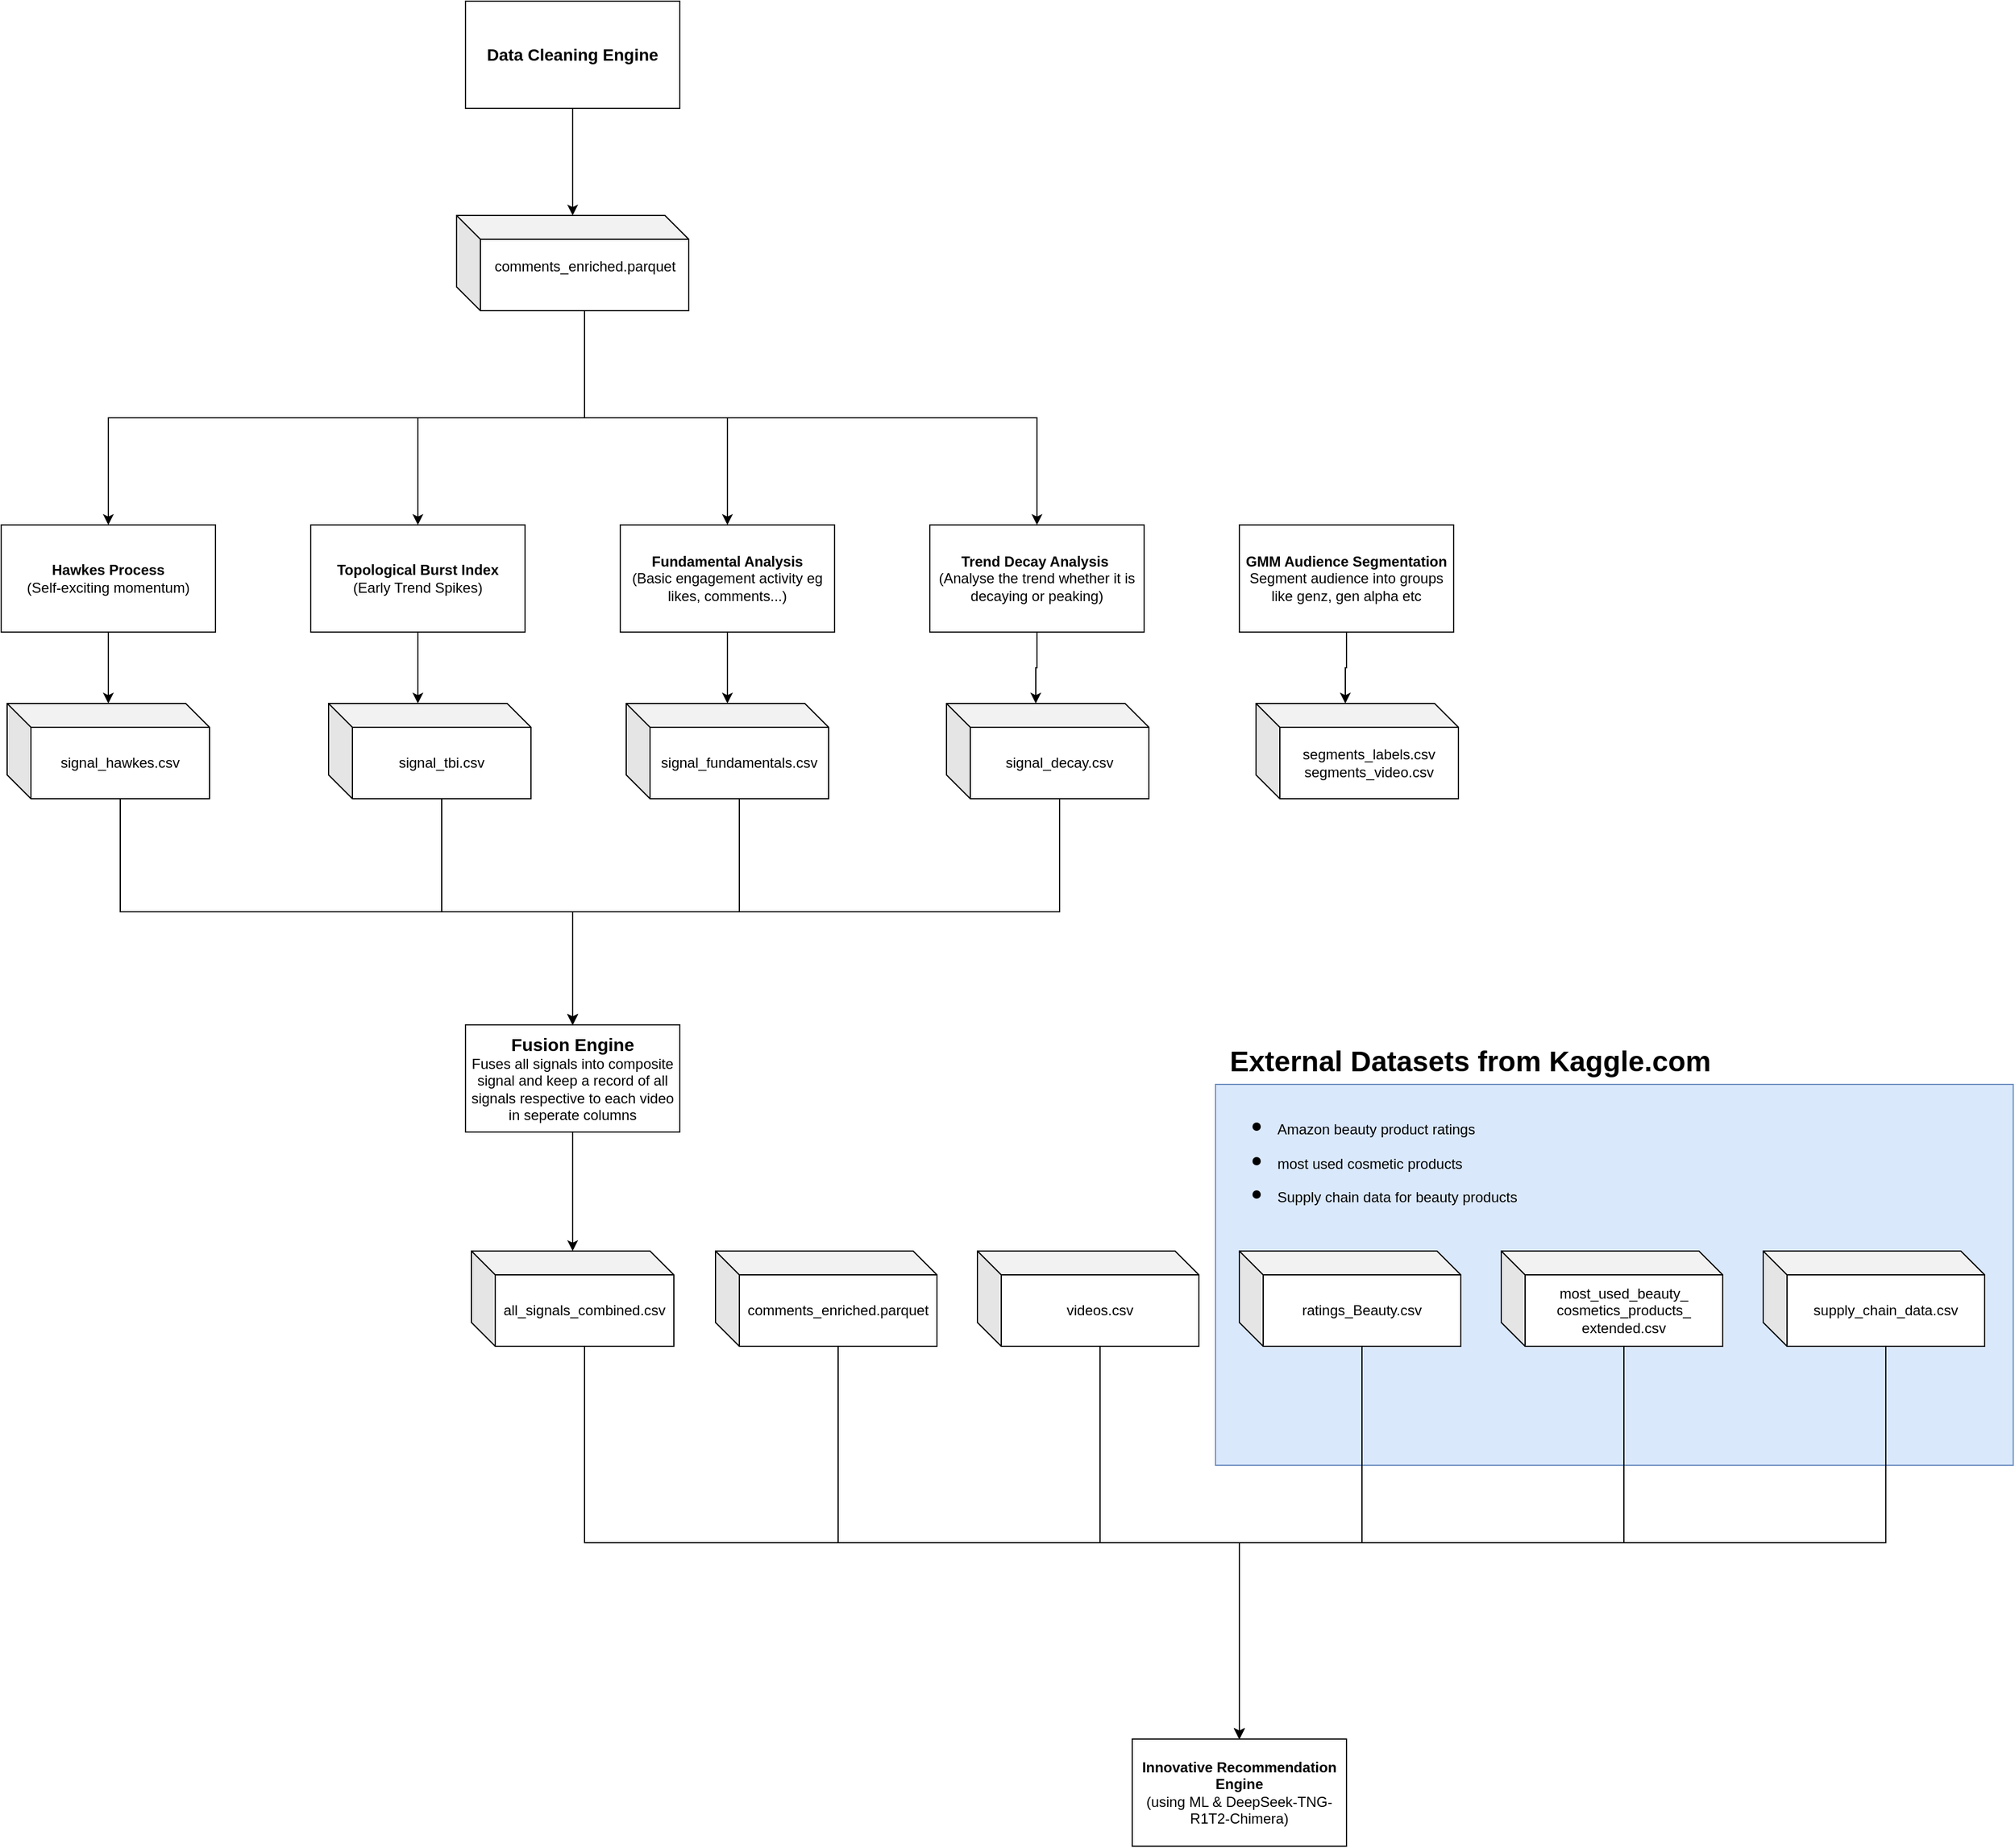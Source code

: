 <mxfile version="27.0.9">
  <diagram name="Page-1" id="03hMrqEJjlG7OzMdOutb">
    <mxGraphModel dx="1042" dy="1726" grid="1" gridSize="10" guides="1" tooltips="1" connect="1" arrows="1" fold="1" page="1" pageScale="1" pageWidth="850" pageHeight="1100" math="0" shadow="0">
      <root>
        <mxCell id="0" />
        <mxCell id="1" parent="0" />
        <mxCell id="BWgrJUF__oVrt8Hceq7Q-52" value="" style="rounded=0;whiteSpace=wrap;html=1;fontSize=8;fillColor=#dae8fc;strokeColor=#6c8ebf;" parent="1" vertex="1">
          <mxGeometry x="1090" y="710" width="670" height="320" as="geometry" />
        </mxCell>
        <mxCell id="BWgrJUF__oVrt8Hceq7Q-12" style="edgeStyle=orthogonalEdgeStyle;rounded=0;orthogonalLoop=1;jettySize=auto;html=1;exitX=0.5;exitY=1;exitDx=0;exitDy=0;" parent="1" source="BWgrJUF__oVrt8Hceq7Q-1" target="BWgrJUF__oVrt8Hceq7Q-8" edge="1">
          <mxGeometry relative="1" as="geometry" />
        </mxCell>
        <mxCell id="BWgrJUF__oVrt8Hceq7Q-1" value="&lt;b&gt;Hawkes Process&lt;/b&gt;&lt;div&gt;(Self-exciting momentum)&lt;/div&gt;" style="rounded=0;whiteSpace=wrap;html=1;" parent="1" vertex="1">
          <mxGeometry x="70" y="240" width="180" height="90" as="geometry" />
        </mxCell>
        <mxCell id="BWgrJUF__oVrt8Hceq7Q-2" value="&lt;div&gt;&lt;b&gt;Topological Burst Index&lt;/b&gt;&lt;/div&gt;&lt;div&gt;(Early Trend Spikes)&lt;/div&gt;" style="rounded=0;whiteSpace=wrap;html=1;" parent="1" vertex="1">
          <mxGeometry x="330" y="240" width="180" height="90" as="geometry" />
        </mxCell>
        <mxCell id="BWgrJUF__oVrt8Hceq7Q-14" style="edgeStyle=orthogonalEdgeStyle;rounded=0;orthogonalLoop=1;jettySize=auto;html=1;exitX=0.5;exitY=1;exitDx=0;exitDy=0;" parent="1" source="BWgrJUF__oVrt8Hceq7Q-3" target="BWgrJUF__oVrt8Hceq7Q-10" edge="1">
          <mxGeometry relative="1" as="geometry" />
        </mxCell>
        <mxCell id="BWgrJUF__oVrt8Hceq7Q-3" value="&lt;div&gt;&lt;span style=&quot;background-color: transparent; color: light-dark(rgb(0, 0, 0), rgb(255, 255, 255));&quot;&gt;&lt;b&gt;Fundamental Analysis&lt;/b&gt;&lt;/span&gt;&lt;/div&gt;&lt;div&gt;&lt;span style=&quot;background-color: transparent; color: light-dark(rgb(0, 0, 0), rgb(255, 255, 255));&quot;&gt;(Basic engagement activity eg likes, comments...)&lt;/span&gt;&lt;/div&gt;" style="rounded=0;whiteSpace=wrap;html=1;" parent="1" vertex="1">
          <mxGeometry x="590" y="240" width="180" height="90" as="geometry" />
        </mxCell>
        <mxCell id="BWgrJUF__oVrt8Hceq7Q-5" value="&lt;div&gt;&lt;b&gt;Innovative Recommendation Engine&lt;/b&gt;&lt;/div&gt;&lt;div&gt;(using ML &amp;amp;&amp;nbsp;&lt;span style=&quot;background-color: transparent; color: light-dark(rgb(0, 0, 0), rgb(255, 255, 255));&quot;&gt;DeepSeek-TNG-R1T2-Chimera)&lt;/span&gt;&lt;/div&gt;" style="rounded=0;whiteSpace=wrap;html=1;" parent="1" vertex="1">
          <mxGeometry x="1020" y="1260" width="180" height="90" as="geometry" />
        </mxCell>
        <mxCell id="BWgrJUF__oVrt8Hceq7Q-6" value="&lt;div&gt;&lt;span style=&quot;background-color: transparent; color: light-dark(rgb(0, 0, 0), rgb(255, 255, 255));&quot;&gt;&lt;b&gt;Trend Decay Analysis&amp;nbsp;&lt;/b&gt;&lt;/span&gt;&lt;/div&gt;&lt;div&gt;&lt;span style=&quot;background-color: transparent; color: light-dark(rgb(0, 0, 0), rgb(255, 255, 255));&quot;&gt;(Analyse the trend whether it is decaying or peaking)&lt;/span&gt;&lt;/div&gt;" style="rounded=0;whiteSpace=wrap;html=1;" parent="1" vertex="1">
          <mxGeometry x="850" y="240" width="180" height="90" as="geometry" />
        </mxCell>
        <mxCell id="BWgrJUF__oVrt8Hceq7Q-21" style="edgeStyle=orthogonalEdgeStyle;rounded=0;orthogonalLoop=1;jettySize=auto;html=1;exitX=0;exitY=0;exitDx=95;exitDy=80;exitPerimeter=0;" parent="1" source="BWgrJUF__oVrt8Hceq7Q-8" target="BWgrJUF__oVrt8Hceq7Q-20" edge="1">
          <mxGeometry relative="1" as="geometry" />
        </mxCell>
        <mxCell id="BWgrJUF__oVrt8Hceq7Q-8" value="signal_hawkes.csv" style="shape=cube;whiteSpace=wrap;html=1;boundedLbl=1;backgroundOutline=1;darkOpacity=0.05;darkOpacity2=0.1;" parent="1" vertex="1">
          <mxGeometry x="75" y="390" width="170" height="80" as="geometry" />
        </mxCell>
        <mxCell id="BWgrJUF__oVrt8Hceq7Q-22" style="edgeStyle=orthogonalEdgeStyle;rounded=0;orthogonalLoop=1;jettySize=auto;html=1;exitX=0;exitY=0;exitDx=95;exitDy=80;exitPerimeter=0;entryX=0.5;entryY=0;entryDx=0;entryDy=0;" parent="1" source="BWgrJUF__oVrt8Hceq7Q-9" target="BWgrJUF__oVrt8Hceq7Q-20" edge="1">
          <mxGeometry relative="1" as="geometry" />
        </mxCell>
        <mxCell id="BWgrJUF__oVrt8Hceq7Q-9" value="signal_tbi.csv" style="shape=cube;whiteSpace=wrap;html=1;boundedLbl=1;backgroundOutline=1;darkOpacity=0.05;darkOpacity2=0.1;" parent="1" vertex="1">
          <mxGeometry x="345" y="390" width="170" height="80" as="geometry" />
        </mxCell>
        <mxCell id="BWgrJUF__oVrt8Hceq7Q-23" style="edgeStyle=orthogonalEdgeStyle;rounded=0;orthogonalLoop=1;jettySize=auto;html=1;exitX=0;exitY=0;exitDx=95;exitDy=80;exitPerimeter=0;" parent="1" source="BWgrJUF__oVrt8Hceq7Q-10" target="BWgrJUF__oVrt8Hceq7Q-20" edge="1">
          <mxGeometry relative="1" as="geometry" />
        </mxCell>
        <mxCell id="BWgrJUF__oVrt8Hceq7Q-10" value="signal_fundamentals.csv" style="shape=cube;whiteSpace=wrap;html=1;boundedLbl=1;backgroundOutline=1;darkOpacity=0.05;darkOpacity2=0.1;" parent="1" vertex="1">
          <mxGeometry x="595" y="390" width="170" height="80" as="geometry" />
        </mxCell>
        <mxCell id="BWgrJUF__oVrt8Hceq7Q-24" style="edgeStyle=orthogonalEdgeStyle;rounded=0;orthogonalLoop=1;jettySize=auto;html=1;exitX=0;exitY=0;exitDx=95;exitDy=80;exitPerimeter=0;entryX=0.5;entryY=0;entryDx=0;entryDy=0;" parent="1" source="BWgrJUF__oVrt8Hceq7Q-11" target="BWgrJUF__oVrt8Hceq7Q-20" edge="1">
          <mxGeometry relative="1" as="geometry" />
        </mxCell>
        <mxCell id="BWgrJUF__oVrt8Hceq7Q-11" value="signal_decay.csv" style="shape=cube;whiteSpace=wrap;html=1;boundedLbl=1;backgroundOutline=1;darkOpacity=0.05;darkOpacity2=0.1;" parent="1" vertex="1">
          <mxGeometry x="864" y="390" width="170" height="80" as="geometry" />
        </mxCell>
        <mxCell id="BWgrJUF__oVrt8Hceq7Q-13" style="edgeStyle=orthogonalEdgeStyle;rounded=0;orthogonalLoop=1;jettySize=auto;html=1;exitX=0.5;exitY=1;exitDx=0;exitDy=0;entryX=0;entryY=0;entryDx=75;entryDy=0;entryPerimeter=0;" parent="1" source="BWgrJUF__oVrt8Hceq7Q-2" target="BWgrJUF__oVrt8Hceq7Q-9" edge="1">
          <mxGeometry relative="1" as="geometry" />
        </mxCell>
        <mxCell id="BWgrJUF__oVrt8Hceq7Q-16" style="edgeStyle=orthogonalEdgeStyle;rounded=0;orthogonalLoop=1;jettySize=auto;html=1;exitX=0.5;exitY=1;exitDx=0;exitDy=0;entryX=0;entryY=0;entryDx=75;entryDy=0;entryPerimeter=0;" parent="1" source="BWgrJUF__oVrt8Hceq7Q-6" target="BWgrJUF__oVrt8Hceq7Q-11" edge="1">
          <mxGeometry relative="1" as="geometry" />
        </mxCell>
        <mxCell id="BWgrJUF__oVrt8Hceq7Q-17" value="&lt;div&gt;&lt;b&gt;GMM Audience Segmentation&lt;/b&gt;&lt;/div&gt;&lt;div&gt;&lt;span style=&quot;background-color: transparent; color: light-dark(rgb(0, 0, 0), rgb(255, 255, 255));&quot;&gt;Segment audience into groups like genz, gen alpha etc&lt;/span&gt;&lt;/div&gt;" style="rounded=0;whiteSpace=wrap;html=1;" parent="1" vertex="1">
          <mxGeometry x="1110" y="240" width="180" height="90" as="geometry" />
        </mxCell>
        <mxCell id="BWgrJUF__oVrt8Hceq7Q-18" value="&lt;div&gt;segments_labels.csv&lt;/div&gt;&lt;div&gt;segments_video.csv&lt;/div&gt;" style="shape=cube;whiteSpace=wrap;html=1;boundedLbl=1;backgroundOutline=1;darkOpacity=0.05;darkOpacity2=0.1;" parent="1" vertex="1">
          <mxGeometry x="1124" y="390" width="170" height="80" as="geometry" />
        </mxCell>
        <mxCell id="BWgrJUF__oVrt8Hceq7Q-19" style="edgeStyle=orthogonalEdgeStyle;rounded=0;orthogonalLoop=1;jettySize=auto;html=1;exitX=0.5;exitY=1;exitDx=0;exitDy=0;entryX=0;entryY=0;entryDx=75;entryDy=0;entryPerimeter=0;" parent="1" source="BWgrJUF__oVrt8Hceq7Q-17" target="BWgrJUF__oVrt8Hceq7Q-18" edge="1">
          <mxGeometry relative="1" as="geometry" />
        </mxCell>
        <mxCell id="BWgrJUF__oVrt8Hceq7Q-26" style="edgeStyle=orthogonalEdgeStyle;rounded=0;orthogonalLoop=1;jettySize=auto;html=1;exitX=0.5;exitY=1;exitDx=0;exitDy=0;" parent="1" source="BWgrJUF__oVrt8Hceq7Q-20" target="BWgrJUF__oVrt8Hceq7Q-25" edge="1">
          <mxGeometry relative="1" as="geometry" />
        </mxCell>
        <mxCell id="BWgrJUF__oVrt8Hceq7Q-20" value="&lt;div&gt;&lt;b&gt;&lt;font style=&quot;font-size: 15px;&quot;&gt;Fusion Engine&lt;/font&gt;&lt;/b&gt;&lt;/div&gt;&lt;div&gt;Fuses all signals into composite signal and keep a record of all signals respective to each video in seperate columns&lt;/div&gt;" style="rounded=0;whiteSpace=wrap;html=1;" parent="1" vertex="1">
          <mxGeometry x="460" y="660" width="180" height="90" as="geometry" />
        </mxCell>
        <mxCell id="BWgrJUF__oVrt8Hceq7Q-41" style="edgeStyle=orthogonalEdgeStyle;rounded=0;orthogonalLoop=1;jettySize=auto;html=1;exitX=0;exitY=0;exitDx=95;exitDy=80;exitPerimeter=0;entryX=0.5;entryY=0;entryDx=0;entryDy=0;" parent="1" source="BWgrJUF__oVrt8Hceq7Q-25" target="BWgrJUF__oVrt8Hceq7Q-5" edge="1">
          <mxGeometry relative="1" as="geometry" />
        </mxCell>
        <mxCell id="BWgrJUF__oVrt8Hceq7Q-25" value="all_signals_combined.csv" style="shape=cube;whiteSpace=wrap;html=1;boundedLbl=1;backgroundOutline=1;darkOpacity=0.05;darkOpacity2=0.1;" parent="1" vertex="1">
          <mxGeometry x="465" y="850" width="170" height="80" as="geometry" />
        </mxCell>
        <mxCell id="BWgrJUF__oVrt8Hceq7Q-31" style="edgeStyle=orthogonalEdgeStyle;rounded=0;orthogonalLoop=1;jettySize=auto;html=1;exitX=0.5;exitY=1;exitDx=0;exitDy=0;" parent="1" source="BWgrJUF__oVrt8Hceq7Q-28" target="BWgrJUF__oVrt8Hceq7Q-30" edge="1">
          <mxGeometry relative="1" as="geometry" />
        </mxCell>
        <mxCell id="BWgrJUF__oVrt8Hceq7Q-28" value="&lt;b&gt;&lt;font style=&quot;font-size: 14px;&quot;&gt;Data Cleaning Engine&lt;/font&gt;&lt;/b&gt;" style="rounded=0;whiteSpace=wrap;html=1;" parent="1" vertex="1">
          <mxGeometry x="460" y="-200" width="180" height="90" as="geometry" />
        </mxCell>
        <mxCell id="BWgrJUF__oVrt8Hceq7Q-32" style="edgeStyle=orthogonalEdgeStyle;rounded=0;orthogonalLoop=1;jettySize=auto;html=1;exitX=0;exitY=0;exitDx=107.5;exitDy=80;exitPerimeter=0;entryX=0.5;entryY=0;entryDx=0;entryDy=0;" parent="1" source="BWgrJUF__oVrt8Hceq7Q-30" target="BWgrJUF__oVrt8Hceq7Q-1" edge="1">
          <mxGeometry relative="1" as="geometry" />
        </mxCell>
        <mxCell id="BWgrJUF__oVrt8Hceq7Q-33" style="edgeStyle=orthogonalEdgeStyle;rounded=0;orthogonalLoop=1;jettySize=auto;html=1;exitX=0;exitY=0;exitDx=107.5;exitDy=80;exitPerimeter=0;entryX=0.5;entryY=0;entryDx=0;entryDy=0;" parent="1" source="BWgrJUF__oVrt8Hceq7Q-30" target="BWgrJUF__oVrt8Hceq7Q-2" edge="1">
          <mxGeometry relative="1" as="geometry" />
        </mxCell>
        <mxCell id="BWgrJUF__oVrt8Hceq7Q-34" style="edgeStyle=orthogonalEdgeStyle;rounded=0;orthogonalLoop=1;jettySize=auto;html=1;exitX=0;exitY=0;exitDx=107.5;exitDy=80;exitPerimeter=0;" parent="1" source="BWgrJUF__oVrt8Hceq7Q-30" target="BWgrJUF__oVrt8Hceq7Q-3" edge="1">
          <mxGeometry relative="1" as="geometry" />
        </mxCell>
        <mxCell id="BWgrJUF__oVrt8Hceq7Q-35" style="edgeStyle=orthogonalEdgeStyle;rounded=0;orthogonalLoop=1;jettySize=auto;html=1;exitX=0;exitY=0;exitDx=107.5;exitDy=80;exitPerimeter=0;entryX=0.5;entryY=0;entryDx=0;entryDy=0;" parent="1" source="BWgrJUF__oVrt8Hceq7Q-30" target="BWgrJUF__oVrt8Hceq7Q-6" edge="1">
          <mxGeometry relative="1" as="geometry" />
        </mxCell>
        <mxCell id="BWgrJUF__oVrt8Hceq7Q-30" value="&lt;div&gt;comments_enriched.parquet&lt;/div&gt;&lt;div&gt;&lt;br&gt;&lt;/div&gt;" style="shape=cube;whiteSpace=wrap;html=1;boundedLbl=1;backgroundOutline=1;darkOpacity=0.05;darkOpacity2=0.1;" parent="1" vertex="1">
          <mxGeometry x="452.5" y="-20" width="195" height="80" as="geometry" />
        </mxCell>
        <mxCell id="BWgrJUF__oVrt8Hceq7Q-42" style="edgeStyle=orthogonalEdgeStyle;rounded=0;orthogonalLoop=1;jettySize=auto;html=1;exitX=0;exitY=0;exitDx=103;exitDy=80;exitPerimeter=0;entryX=0.5;entryY=0;entryDx=0;entryDy=0;" parent="1" source="BWgrJUF__oVrt8Hceq7Q-39" target="BWgrJUF__oVrt8Hceq7Q-5" edge="1">
          <mxGeometry relative="1" as="geometry" />
        </mxCell>
        <mxCell id="BWgrJUF__oVrt8Hceq7Q-39" value="&lt;div&gt;comments_enriched.parquet&lt;/div&gt;" style="shape=cube;whiteSpace=wrap;html=1;boundedLbl=1;backgroundOutline=1;darkOpacity=0.05;darkOpacity2=0.1;" parent="1" vertex="1">
          <mxGeometry x="670" y="850" width="186" height="80" as="geometry" />
        </mxCell>
        <mxCell id="BWgrJUF__oVrt8Hceq7Q-43" style="edgeStyle=orthogonalEdgeStyle;rounded=0;orthogonalLoop=1;jettySize=auto;html=1;exitX=0;exitY=0;exitDx=103;exitDy=80;exitPerimeter=0;entryX=0.5;entryY=0;entryDx=0;entryDy=0;" parent="1" source="BWgrJUF__oVrt8Hceq7Q-40" target="BWgrJUF__oVrt8Hceq7Q-5" edge="1">
          <mxGeometry relative="1" as="geometry">
            <mxPoint x="800" y="1090" as="targetPoint" />
          </mxGeometry>
        </mxCell>
        <mxCell id="BWgrJUF__oVrt8Hceq7Q-40" value="videos.csv" style="shape=cube;whiteSpace=wrap;html=1;boundedLbl=1;backgroundOutline=1;darkOpacity=0.05;darkOpacity2=0.1;" parent="1" vertex="1">
          <mxGeometry x="890" y="850" width="186" height="80" as="geometry" />
        </mxCell>
        <mxCell id="BWgrJUF__oVrt8Hceq7Q-47" style="edgeStyle=orthogonalEdgeStyle;rounded=0;orthogonalLoop=1;jettySize=auto;html=1;exitX=0;exitY=0;exitDx=103;exitDy=80;exitPerimeter=0;entryX=0.5;entryY=0;entryDx=0;entryDy=0;" parent="1" source="BWgrJUF__oVrt8Hceq7Q-44" target="BWgrJUF__oVrt8Hceq7Q-5" edge="1">
          <mxGeometry relative="1" as="geometry" />
        </mxCell>
        <mxCell id="BWgrJUF__oVrt8Hceq7Q-44" value="ratings_Beauty.csv" style="shape=cube;whiteSpace=wrap;html=1;boundedLbl=1;backgroundOutline=1;darkOpacity=0.05;darkOpacity2=0.1;" parent="1" vertex="1">
          <mxGeometry x="1110" y="850" width="186" height="80" as="geometry" />
        </mxCell>
        <mxCell id="BWgrJUF__oVrt8Hceq7Q-50" style="edgeStyle=orthogonalEdgeStyle;rounded=0;orthogonalLoop=1;jettySize=auto;html=1;exitX=0;exitY=0;exitDx=103;exitDy=80;exitPerimeter=0;entryX=0.5;entryY=0;entryDx=0;entryDy=0;" parent="1" source="BWgrJUF__oVrt8Hceq7Q-45" target="BWgrJUF__oVrt8Hceq7Q-5" edge="1">
          <mxGeometry relative="1" as="geometry" />
        </mxCell>
        <mxCell id="BWgrJUF__oVrt8Hceq7Q-45" value="most_used_beauty_&lt;div&gt;cosmetics_products_&lt;/div&gt;&lt;div&gt;extended.csv&lt;/div&gt;" style="shape=cube;whiteSpace=wrap;html=1;boundedLbl=1;backgroundOutline=1;darkOpacity=0.05;darkOpacity2=0.1;" parent="1" vertex="1">
          <mxGeometry x="1330" y="850" width="186" height="80" as="geometry" />
        </mxCell>
        <mxCell id="BWgrJUF__oVrt8Hceq7Q-51" style="edgeStyle=orthogonalEdgeStyle;rounded=0;orthogonalLoop=1;jettySize=auto;html=1;exitX=0;exitY=0;exitDx=103;exitDy=80;exitPerimeter=0;entryX=0.5;entryY=0;entryDx=0;entryDy=0;" parent="1" source="BWgrJUF__oVrt8Hceq7Q-46" target="BWgrJUF__oVrt8Hceq7Q-5" edge="1">
          <mxGeometry relative="1" as="geometry">
            <mxPoint x="1010" y="1290" as="targetPoint" />
          </mxGeometry>
        </mxCell>
        <mxCell id="BWgrJUF__oVrt8Hceq7Q-46" value="supply_chain_data.csv" style="shape=cube;whiteSpace=wrap;html=1;boundedLbl=1;backgroundOutline=1;darkOpacity=0.05;darkOpacity2=0.1;" parent="1" vertex="1">
          <mxGeometry x="1550" y="850" width="186" height="80" as="geometry" />
        </mxCell>
        <mxCell id="BWgrJUF__oVrt8Hceq7Q-53" value="&lt;h1 style=&quot;margin-top: 0px;&quot;&gt;&lt;span style=&quot;background-color: transparent; color: light-dark(rgb(0, 0, 0), rgb(255, 255, 255));&quot;&gt;External Datasets from Kaggle.com&lt;/span&gt;&lt;/h1&gt;&lt;h1 style=&quot;margin-top: 0px;&quot;&gt;&lt;ul&gt;&lt;li&gt;&lt;span style=&quot;background-color: transparent; color: light-dark(rgb(0, 0, 0), rgb(255, 255, 255)); font-size: 12px; font-weight: normal;&quot;&gt;Amazon beauty product ratings&lt;/span&gt;&lt;/li&gt;&lt;li&gt;&lt;span style=&quot;background-color: transparent; color: light-dark(rgb(0, 0, 0), rgb(255, 255, 255)); font-size: 12px; font-weight: normal;&quot;&gt;most used cosmetic products&lt;/span&gt;&lt;/li&gt;&lt;li&gt;&lt;span style=&quot;background-color: transparent; color: light-dark(rgb(0, 0, 0), rgb(255, 255, 255)); font-size: 12px; font-weight: normal;&quot;&gt;Supply chain data for beauty products&lt;/span&gt;&lt;/li&gt;&lt;/ul&gt;&lt;/h1&gt;" style="text;html=1;whiteSpace=wrap;overflow=hidden;rounded=0;" parent="1" vertex="1">
          <mxGeometry x="1100" y="670" width="440" height="170" as="geometry" />
        </mxCell>
      </root>
    </mxGraphModel>
  </diagram>
</mxfile>
